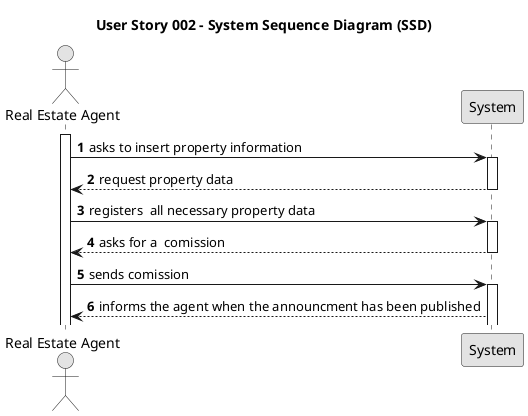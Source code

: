 @startuml
skinparam monochrome true
skinparam packageStyle rectangle
skinparam shadowing false

title User Story 002 - System Sequence Diagram (SSD)


autonumber



actor "Real Estate Agent" as Agent
participant "System" as System



activate Agent

Agent -> System :asks to insert property information

activate System

    System --> Agent: request property data
    deactivate System


    Agent -> System :registers  all necessary property data

    activate System

    System--> Agent:asks for a  comission
     deactivate System
   Agent-> System:sends comission

   activate System
System --> Agent : informs the agent when the announcment has been published












@enduml